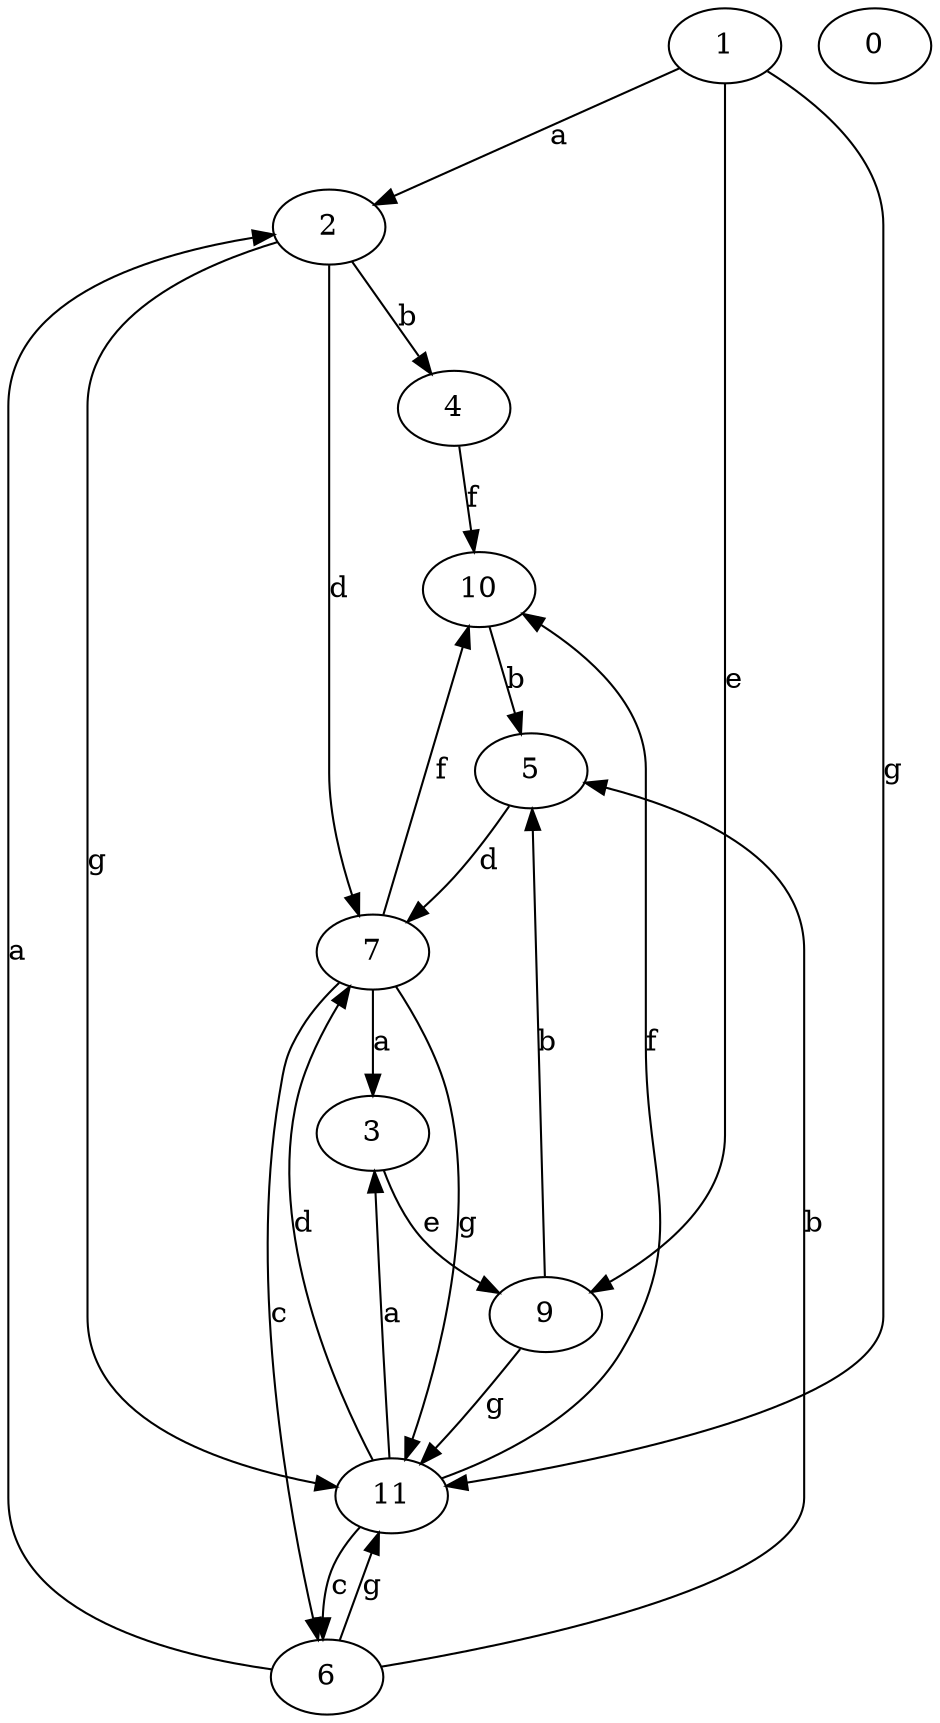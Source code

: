 strict digraph  {
2;
3;
4;
5;
0;
6;
7;
9;
10;
1;
11;
2 -> 4  [label=b];
2 -> 7  [label=d];
2 -> 11  [label=g];
3 -> 9  [label=e];
4 -> 10  [label=f];
5 -> 7  [label=d];
6 -> 2  [label=a];
6 -> 5  [label=b];
6 -> 11  [label=g];
7 -> 3  [label=a];
7 -> 6  [label=c];
7 -> 10  [label=f];
7 -> 11  [label=g];
9 -> 5  [label=b];
9 -> 11  [label=g];
10 -> 5  [label=b];
1 -> 2  [label=a];
1 -> 9  [label=e];
1 -> 11  [label=g];
11 -> 3  [label=a];
11 -> 6  [label=c];
11 -> 7  [label=d];
11 -> 10  [label=f];
}
